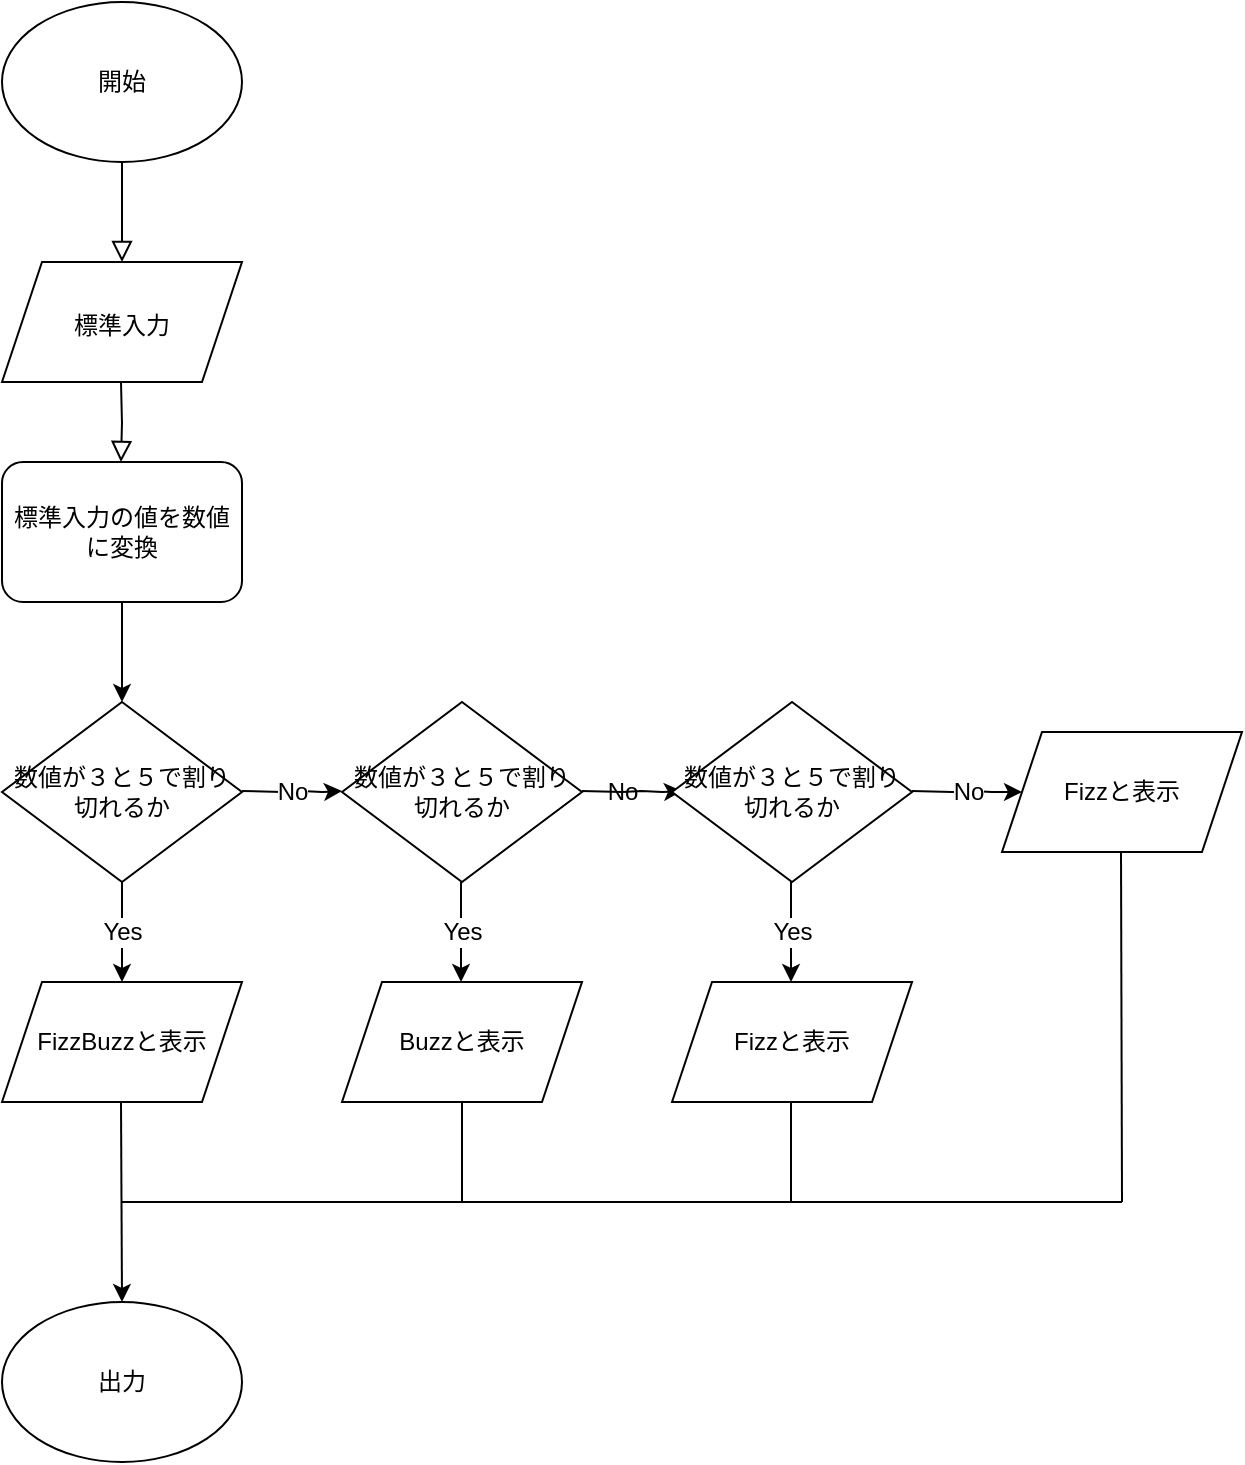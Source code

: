 <mxfile version="15.5.2" type="github">
  <diagram id="C5RBs43oDa-KdzZeNtuy" name="Page-1">
    <mxGraphModel dx="1426" dy="769" grid="1" gridSize="10" guides="1" tooltips="1" connect="1" arrows="1" fold="1" page="1" pageScale="1" pageWidth="827" pageHeight="1169" math="0" shadow="0">
      <root>
        <mxCell id="WIyWlLk6GJQsqaUBKTNV-0" />
        <mxCell id="WIyWlLk6GJQsqaUBKTNV-1" parent="WIyWlLk6GJQsqaUBKTNV-0" />
        <mxCell id="WIyWlLk6GJQsqaUBKTNV-2" value="" style="rounded=0;html=1;jettySize=auto;orthogonalLoop=1;fontSize=11;endArrow=block;endFill=0;endSize=8;strokeWidth=1;shadow=0;labelBackgroundColor=none;edgeStyle=orthogonalEdgeStyle;" parent="WIyWlLk6GJQsqaUBKTNV-1" edge="1">
          <mxGeometry relative="1" as="geometry">
            <mxPoint x="220" y="120" as="sourcePoint" />
            <mxPoint x="220" y="170" as="targetPoint" />
          </mxGeometry>
        </mxCell>
        <mxCell id="WIyWlLk6GJQsqaUBKTNV-4" value="" style="rounded=0;html=1;jettySize=auto;orthogonalLoop=1;fontSize=11;endArrow=block;endFill=0;endSize=8;strokeWidth=1;shadow=0;labelBackgroundColor=none;edgeStyle=orthogonalEdgeStyle;" parent="WIyWlLk6GJQsqaUBKTNV-1" edge="1">
          <mxGeometry y="20" relative="1" as="geometry">
            <mxPoint as="offset" />
            <mxPoint x="219.5" y="230" as="sourcePoint" />
            <mxPoint x="219.5" y="270" as="targetPoint" />
          </mxGeometry>
        </mxCell>
        <mxCell id="WIyWlLk6GJQsqaUBKTNV-12" value="標準入力の値を数値に変換" style="rounded=1;whiteSpace=wrap;html=1;fontSize=12;glass=0;strokeWidth=1;shadow=0;" parent="WIyWlLk6GJQsqaUBKTNV-1" vertex="1">
          <mxGeometry x="160" y="270" width="120" height="70" as="geometry" />
        </mxCell>
        <mxCell id="IPIBNWrIA910yKeqlVKv-0" value="&lt;font style=&quot;font-size: 12px&quot;&gt;開始&lt;/font&gt;" style="ellipse;whiteSpace=wrap;html=1;" vertex="1" parent="WIyWlLk6GJQsqaUBKTNV-1">
          <mxGeometry x="160" y="40" width="120" height="80" as="geometry" />
        </mxCell>
        <mxCell id="IPIBNWrIA910yKeqlVKv-1" value="&lt;font style=&quot;font-size: 12px&quot;&gt;標準入力&lt;/font&gt;" style="shape=parallelogram;perimeter=parallelogramPerimeter;whiteSpace=wrap;html=1;fixedSize=1;fontSize=18;" vertex="1" parent="WIyWlLk6GJQsqaUBKTNV-1">
          <mxGeometry x="160" y="170" width="120" height="60" as="geometry" />
        </mxCell>
        <mxCell id="IPIBNWrIA910yKeqlVKv-2" value="" style="endArrow=classic;html=1;rounded=0;fontSize=12;" edge="1" parent="WIyWlLk6GJQsqaUBKTNV-1">
          <mxGeometry width="50" height="50" relative="1" as="geometry">
            <mxPoint x="220" y="340" as="sourcePoint" />
            <mxPoint x="220" y="390" as="targetPoint" />
          </mxGeometry>
        </mxCell>
        <mxCell id="IPIBNWrIA910yKeqlVKv-3" value="数値が３と５で割り切れるか" style="rhombus;whiteSpace=wrap;html=1;fontSize=12;" vertex="1" parent="WIyWlLk6GJQsqaUBKTNV-1">
          <mxGeometry x="160" y="390" width="120" height="90" as="geometry" />
        </mxCell>
        <mxCell id="IPIBNWrIA910yKeqlVKv-7" value="" style="endArrow=classic;html=1;rounded=0;fontSize=12;" edge="1" parent="WIyWlLk6GJQsqaUBKTNV-1">
          <mxGeometry relative="1" as="geometry">
            <mxPoint x="220" y="480" as="sourcePoint" />
            <mxPoint x="220" y="530" as="targetPoint" />
          </mxGeometry>
        </mxCell>
        <mxCell id="IPIBNWrIA910yKeqlVKv-8" value="Yes" style="edgeLabel;resizable=0;html=1;align=center;verticalAlign=middle;fontSize=12;" connectable="0" vertex="1" parent="IPIBNWrIA910yKeqlVKv-7">
          <mxGeometry relative="1" as="geometry" />
        </mxCell>
        <mxCell id="IPIBNWrIA910yKeqlVKv-9" value="" style="endArrow=classic;html=1;rounded=0;fontSize=12;" edge="1" parent="WIyWlLk6GJQsqaUBKTNV-1">
          <mxGeometry relative="1" as="geometry">
            <mxPoint x="280" y="434.5" as="sourcePoint" />
            <mxPoint x="330" y="434.5" as="targetPoint" />
            <Array as="points">
              <mxPoint x="300" y="435" />
              <mxPoint x="310" y="434.5" />
              <mxPoint x="320" y="435" />
            </Array>
          </mxGeometry>
        </mxCell>
        <mxCell id="IPIBNWrIA910yKeqlVKv-10" value="No" style="edgeLabel;resizable=0;html=1;align=center;verticalAlign=middle;fontSize=12;" connectable="0" vertex="1" parent="IPIBNWrIA910yKeqlVKv-9">
          <mxGeometry relative="1" as="geometry" />
        </mxCell>
        <mxCell id="IPIBNWrIA910yKeqlVKv-18" value="No" style="edgeLabel;resizable=0;html=1;align=center;verticalAlign=middle;fontSize=12;" connectable="0" vertex="1" parent="IPIBNWrIA910yKeqlVKv-9">
          <mxGeometry relative="1" as="geometry">
            <mxPoint x="165" as="offset" />
          </mxGeometry>
        </mxCell>
        <mxCell id="IPIBNWrIA910yKeqlVKv-13" value="数値が３と５で割り切れるか" style="rhombus;whiteSpace=wrap;html=1;fontSize=12;" vertex="1" parent="WIyWlLk6GJQsqaUBKTNV-1">
          <mxGeometry x="330" y="390" width="120" height="90" as="geometry" />
        </mxCell>
        <mxCell id="IPIBNWrIA910yKeqlVKv-14" value="" style="endArrow=classic;html=1;rounded=0;fontSize=12;" edge="1" parent="WIyWlLk6GJQsqaUBKTNV-1">
          <mxGeometry relative="1" as="geometry">
            <mxPoint x="450" y="434.5" as="sourcePoint" />
            <mxPoint x="500" y="434.5" as="targetPoint" />
            <Array as="points">
              <mxPoint x="470" y="435" />
              <mxPoint x="480" y="434.5" />
              <mxPoint x="490" y="435" />
            </Array>
          </mxGeometry>
        </mxCell>
        <mxCell id="IPIBNWrIA910yKeqlVKv-16" value="" style="endArrow=classic;html=1;rounded=0;fontSize=12;" edge="1" parent="WIyWlLk6GJQsqaUBKTNV-1">
          <mxGeometry relative="1" as="geometry">
            <mxPoint x="389.5" y="480" as="sourcePoint" />
            <mxPoint x="389.5" y="530" as="targetPoint" />
          </mxGeometry>
        </mxCell>
        <mxCell id="IPIBNWrIA910yKeqlVKv-17" value="Yes" style="edgeLabel;resizable=0;html=1;align=center;verticalAlign=middle;fontSize=12;" connectable="0" vertex="1" parent="IPIBNWrIA910yKeqlVKv-16">
          <mxGeometry relative="1" as="geometry" />
        </mxCell>
        <mxCell id="IPIBNWrIA910yKeqlVKv-19" value="数値が３と５で割り切れるか" style="rhombus;whiteSpace=wrap;html=1;fontSize=12;" vertex="1" parent="WIyWlLk6GJQsqaUBKTNV-1">
          <mxGeometry x="495.01" y="390" width="120" height="90" as="geometry" />
        </mxCell>
        <mxCell id="IPIBNWrIA910yKeqlVKv-20" value="" style="endArrow=classic;html=1;rounded=0;fontSize=12;entryX=0;entryY=0.5;entryDx=0;entryDy=0;" edge="1" parent="WIyWlLk6GJQsqaUBKTNV-1" target="IPIBNWrIA910yKeqlVKv-28">
          <mxGeometry relative="1" as="geometry">
            <mxPoint x="615.01" y="434.5" as="sourcePoint" />
            <mxPoint x="665.01" y="434.5" as="targetPoint" />
            <Array as="points">
              <mxPoint x="635.01" y="435" />
              <mxPoint x="645.01" y="434.5" />
              <mxPoint x="655.01" y="435" />
            </Array>
          </mxGeometry>
        </mxCell>
        <mxCell id="IPIBNWrIA910yKeqlVKv-21" value="No" style="edgeLabel;resizable=0;html=1;align=center;verticalAlign=middle;fontSize=12;" connectable="0" vertex="1" parent="IPIBNWrIA910yKeqlVKv-20">
          <mxGeometry relative="1" as="geometry" />
        </mxCell>
        <mxCell id="IPIBNWrIA910yKeqlVKv-22" value="" style="endArrow=classic;html=1;rounded=0;fontSize=12;" edge="1" parent="WIyWlLk6GJQsqaUBKTNV-1">
          <mxGeometry relative="1" as="geometry">
            <mxPoint x="554.51" y="480" as="sourcePoint" />
            <mxPoint x="554.51" y="530" as="targetPoint" />
          </mxGeometry>
        </mxCell>
        <mxCell id="IPIBNWrIA910yKeqlVKv-23" value="Yes" style="edgeLabel;resizable=0;html=1;align=center;verticalAlign=middle;fontSize=12;" connectable="0" vertex="1" parent="IPIBNWrIA910yKeqlVKv-22">
          <mxGeometry relative="1" as="geometry" />
        </mxCell>
        <mxCell id="IPIBNWrIA910yKeqlVKv-25" value="FizzBuzzと表示" style="shape=parallelogram;perimeter=parallelogramPerimeter;whiteSpace=wrap;html=1;fixedSize=1;fontSize=12;" vertex="1" parent="WIyWlLk6GJQsqaUBKTNV-1">
          <mxGeometry x="160" y="530" width="120" height="60" as="geometry" />
        </mxCell>
        <mxCell id="IPIBNWrIA910yKeqlVKv-26" value="Buzzと表示" style="shape=parallelogram;perimeter=parallelogramPerimeter;whiteSpace=wrap;html=1;fixedSize=1;fontSize=12;" vertex="1" parent="WIyWlLk6GJQsqaUBKTNV-1">
          <mxGeometry x="330" y="530" width="120" height="60" as="geometry" />
        </mxCell>
        <mxCell id="IPIBNWrIA910yKeqlVKv-27" value="Fizzと表示" style="shape=parallelogram;perimeter=parallelogramPerimeter;whiteSpace=wrap;html=1;fixedSize=1;fontSize=12;" vertex="1" parent="WIyWlLk6GJQsqaUBKTNV-1">
          <mxGeometry x="495.01" y="530" width="120" height="60" as="geometry" />
        </mxCell>
        <mxCell id="IPIBNWrIA910yKeqlVKv-28" value="Fizzと表示" style="shape=parallelogram;perimeter=parallelogramPerimeter;whiteSpace=wrap;html=1;fixedSize=1;fontSize=12;" vertex="1" parent="WIyWlLk6GJQsqaUBKTNV-1">
          <mxGeometry x="660" y="405" width="120" height="60" as="geometry" />
        </mxCell>
        <mxCell id="IPIBNWrIA910yKeqlVKv-29" value="" style="endArrow=classic;html=1;rounded=0;fontSize=12;" edge="1" parent="WIyWlLk6GJQsqaUBKTNV-1">
          <mxGeometry width="50" height="50" relative="1" as="geometry">
            <mxPoint x="219.5" y="590" as="sourcePoint" />
            <mxPoint x="220" y="690" as="targetPoint" />
          </mxGeometry>
        </mxCell>
        <mxCell id="IPIBNWrIA910yKeqlVKv-30" value="出力" style="ellipse;whiteSpace=wrap;html=1;fontSize=12;" vertex="1" parent="WIyWlLk6GJQsqaUBKTNV-1">
          <mxGeometry x="160" y="690" width="120" height="80" as="geometry" />
        </mxCell>
        <mxCell id="IPIBNWrIA910yKeqlVKv-31" value="" style="endArrow=none;html=1;rounded=0;fontSize=12;" edge="1" parent="WIyWlLk6GJQsqaUBKTNV-1">
          <mxGeometry width="50" height="50" relative="1" as="geometry">
            <mxPoint x="220" y="640" as="sourcePoint" />
            <mxPoint x="720" y="640" as="targetPoint" />
          </mxGeometry>
        </mxCell>
        <mxCell id="IPIBNWrIA910yKeqlVKv-32" value="" style="endArrow=none;html=1;rounded=0;fontSize=12;entryX=0.5;entryY=1;entryDx=0;entryDy=0;" edge="1" parent="WIyWlLk6GJQsqaUBKTNV-1" target="IPIBNWrIA910yKeqlVKv-26">
          <mxGeometry width="50" height="50" relative="1" as="geometry">
            <mxPoint x="390" y="640" as="sourcePoint" />
            <mxPoint x="440" y="590" as="targetPoint" />
          </mxGeometry>
        </mxCell>
        <mxCell id="IPIBNWrIA910yKeqlVKv-33" value="" style="endArrow=none;html=1;rounded=0;fontSize=12;entryX=0.5;entryY=1;entryDx=0;entryDy=0;" edge="1" parent="WIyWlLk6GJQsqaUBKTNV-1">
          <mxGeometry width="50" height="50" relative="1" as="geometry">
            <mxPoint x="554.51" y="640" as="sourcePoint" />
            <mxPoint x="554.51" y="590" as="targetPoint" />
          </mxGeometry>
        </mxCell>
        <mxCell id="IPIBNWrIA910yKeqlVKv-34" value="" style="endArrow=none;html=1;rounded=0;fontSize=12;entryX=0.5;entryY=1;entryDx=0;entryDy=0;" edge="1" parent="WIyWlLk6GJQsqaUBKTNV-1">
          <mxGeometry width="50" height="50" relative="1" as="geometry">
            <mxPoint x="720" y="640" as="sourcePoint" />
            <mxPoint x="719.5" y="465" as="targetPoint" />
          </mxGeometry>
        </mxCell>
      </root>
    </mxGraphModel>
  </diagram>
</mxfile>
